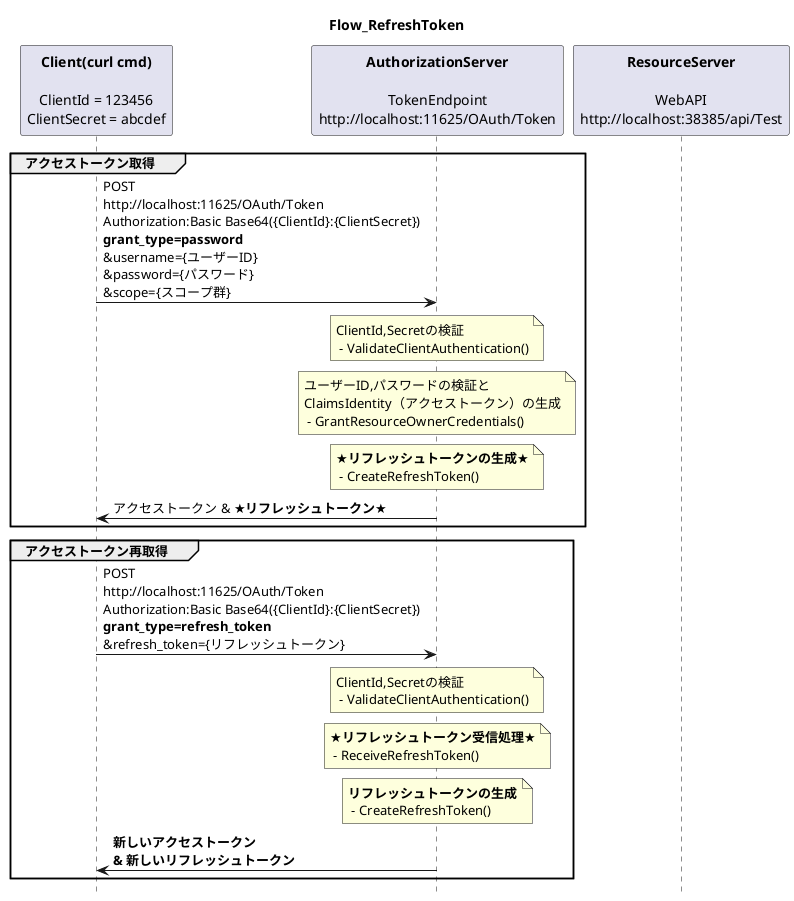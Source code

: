 @startuml
title Flow_RefreshToken
hide footbox

participant "**Client(curl cmd)**\n\nClientId = 123456\nClientSecret = abcdef" as Client
participant "**AuthorizationServer**\n\nTokenEndpoint\nhttp://localhost:11625/OAuth/Token" as AuthorizationServer
participant "**ResourceServer**\n\nWebAPI\nhttp://localhost:38385/api/Test" as ResourceServer

group アクセストークン取得
    Client -> AuthorizationServer:POST\nhttp://localhost:11625/OAuth/Token\nAuthorization:Basic Base64({ClientId}:{ClientSecret})\n**grant_type=password**\n&username={ユーザーID}\n&password={パスワード}\n&scope={スコープ群}

    note over AuthorizationServer : ClientId,Secretの検証\n - ValidateClientAuthentication()
    note over AuthorizationServer : ユーザーID,パスワードの検証と\nClaimsIdentity（アクセストークン）の生成\n - GrantResourceOwnerCredentials()
    note over AuthorizationServer : **★リフレッシュトークンの生成★**\n - CreateRefreshToken()

    Client <- AuthorizationServer: アクセストークン & **★リフレッシュトークン★**
end group

group アクセストークン再取得
    Client -> AuthorizationServer:POST\nhttp://localhost:11625/OAuth/Token\nAuthorization:Basic Base64({ClientId}:{ClientSecret})\n**grant_type=refresh_token**\n&refresh_token={リフレッシュトークン}

    note over AuthorizationServer : ClientId,Secretの検証\n - ValidateClientAuthentication()
    note over AuthorizationServer : **★リフレッシュトークン受信処理★**\n - ReceiveRefreshToken()
    note over AuthorizationServer : **リフレッシュトークンの生成**\n - CreateRefreshToken()

    Client <- AuthorizationServer: **新しいアクセストークン**\n**& 新しいリフレッシュトークン**

end group

@enduml
